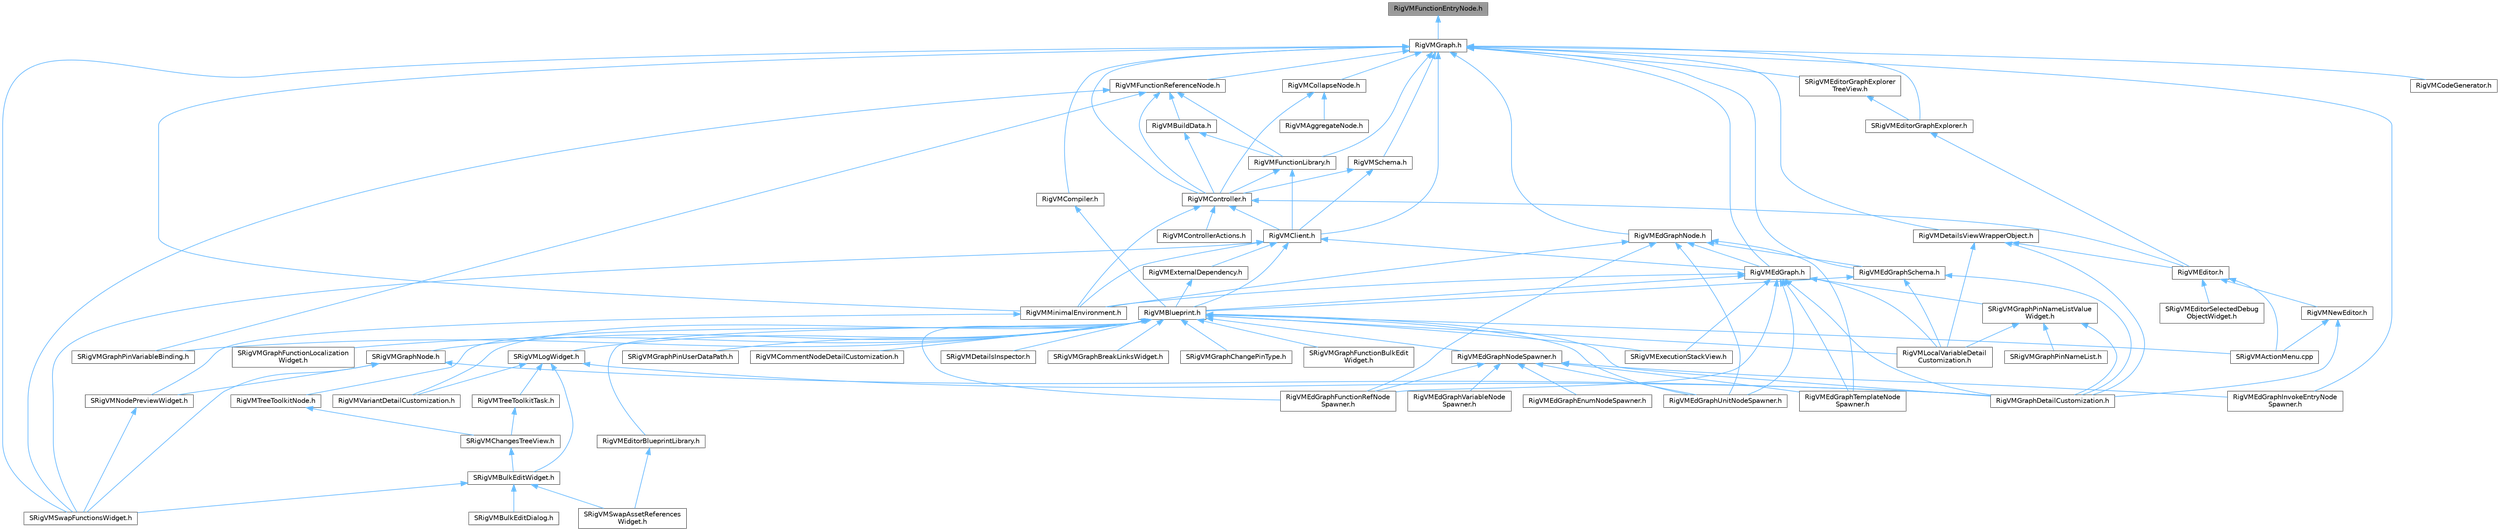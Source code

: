 digraph "RigVMFunctionEntryNode.h"
{
 // INTERACTIVE_SVG=YES
 // LATEX_PDF_SIZE
  bgcolor="transparent";
  edge [fontname=Helvetica,fontsize=10,labelfontname=Helvetica,labelfontsize=10];
  node [fontname=Helvetica,fontsize=10,shape=box,height=0.2,width=0.4];
  Node1 [id="Node000001",label="RigVMFunctionEntryNode.h",height=0.2,width=0.4,color="gray40", fillcolor="grey60", style="filled", fontcolor="black",tooltip=" "];
  Node1 -> Node2 [id="edge1_Node000001_Node000002",dir="back",color="steelblue1",style="solid",tooltip=" "];
  Node2 [id="Node000002",label="RigVMGraph.h",height=0.2,width=0.4,color="grey40", fillcolor="white", style="filled",URL="$d7/dfd/RigVMGraph_8h.html",tooltip=" "];
  Node2 -> Node3 [id="edge2_Node000002_Node000003",dir="back",color="steelblue1",style="solid",tooltip=" "];
  Node3 [id="Node000003",label="RigVMClient.h",height=0.2,width=0.4,color="grey40", fillcolor="white", style="filled",URL="$db/d93/RigVMClient_8h.html",tooltip=" "];
  Node3 -> Node4 [id="edge3_Node000003_Node000004",dir="back",color="steelblue1",style="solid",tooltip=" "];
  Node4 [id="Node000004",label="RigVMBlueprint.h",height=0.2,width=0.4,color="grey40", fillcolor="white", style="filled",URL="$df/d44/RigVMBlueprint_8h.html",tooltip=" "];
  Node4 -> Node5 [id="edge4_Node000004_Node000005",dir="back",color="steelblue1",style="solid",tooltip=" "];
  Node5 [id="Node000005",label="RigVMCommentNodeDetailCustomization.h",height=0.2,width=0.4,color="grey40", fillcolor="white", style="filled",URL="$de/ddb/RigVMCommentNodeDetailCustomization_8h.html",tooltip=" "];
  Node4 -> Node6 [id="edge5_Node000004_Node000006",dir="back",color="steelblue1",style="solid",tooltip=" "];
  Node6 [id="Node000006",label="RigVMEdGraphFunctionRefNode\lSpawner.h",height=0.2,width=0.4,color="grey40", fillcolor="white", style="filled",URL="$d3/d16/RigVMEdGraphFunctionRefNodeSpawner_8h.html",tooltip=" "];
  Node4 -> Node7 [id="edge6_Node000004_Node000007",dir="back",color="steelblue1",style="solid",tooltip=" "];
  Node7 [id="Node000007",label="RigVMEdGraphNodeSpawner.h",height=0.2,width=0.4,color="grey40", fillcolor="white", style="filled",URL="$d4/d8b/RigVMEdGraphNodeSpawner_8h.html",tooltip=" "];
  Node7 -> Node8 [id="edge7_Node000007_Node000008",dir="back",color="steelblue1",style="solid",tooltip=" "];
  Node8 [id="Node000008",label="RigVMEdGraphEnumNodeSpawner.h",height=0.2,width=0.4,color="grey40", fillcolor="white", style="filled",URL="$d3/dfd/RigVMEdGraphEnumNodeSpawner_8h.html",tooltip=" "];
  Node7 -> Node6 [id="edge8_Node000007_Node000006",dir="back",color="steelblue1",style="solid",tooltip=" "];
  Node7 -> Node9 [id="edge9_Node000007_Node000009",dir="back",color="steelblue1",style="solid",tooltip=" "];
  Node9 [id="Node000009",label="RigVMEdGraphInvokeEntryNode\lSpawner.h",height=0.2,width=0.4,color="grey40", fillcolor="white", style="filled",URL="$d9/de6/RigVMEdGraphInvokeEntryNodeSpawner_8h.html",tooltip=" "];
  Node7 -> Node10 [id="edge10_Node000007_Node000010",dir="back",color="steelblue1",style="solid",tooltip=" "];
  Node10 [id="Node000010",label="RigVMEdGraphTemplateNode\lSpawner.h",height=0.2,width=0.4,color="grey40", fillcolor="white", style="filled",URL="$d9/d6c/RigVMEdGraphTemplateNodeSpawner_8h.html",tooltip=" "];
  Node7 -> Node11 [id="edge11_Node000007_Node000011",dir="back",color="steelblue1",style="solid",tooltip=" "];
  Node11 [id="Node000011",label="RigVMEdGraphUnitNodeSpawner.h",height=0.2,width=0.4,color="grey40", fillcolor="white", style="filled",URL="$d3/d6b/RigVMEdGraphUnitNodeSpawner_8h.html",tooltip=" "];
  Node7 -> Node12 [id="edge12_Node000007_Node000012",dir="back",color="steelblue1",style="solid",tooltip=" "];
  Node12 [id="Node000012",label="RigVMEdGraphVariableNode\lSpawner.h",height=0.2,width=0.4,color="grey40", fillcolor="white", style="filled",URL="$d0/d83/RigVMEdGraphVariableNodeSpawner_8h.html",tooltip=" "];
  Node4 -> Node11 [id="edge13_Node000004_Node000011",dir="back",color="steelblue1",style="solid",tooltip=" "];
  Node4 -> Node13 [id="edge14_Node000004_Node000013",dir="back",color="steelblue1",style="solid",tooltip=" "];
  Node13 [id="Node000013",label="RigVMEditorBlueprintLibrary.h",height=0.2,width=0.4,color="grey40", fillcolor="white", style="filled",URL="$d9/d31/RigVMEditorBlueprintLibrary_8h.html",tooltip=" "];
  Node13 -> Node14 [id="edge15_Node000013_Node000014",dir="back",color="steelblue1",style="solid",tooltip=" "];
  Node14 [id="Node000014",label="SRigVMSwapAssetReferences\lWidget.h",height=0.2,width=0.4,color="grey40", fillcolor="white", style="filled",URL="$db/d3f/SRigVMSwapAssetReferencesWidget_8h.html",tooltip=" "];
  Node4 -> Node15 [id="edge16_Node000004_Node000015",dir="back",color="steelblue1",style="solid",tooltip=" "];
  Node15 [id="Node000015",label="RigVMGraphDetailCustomization.h",height=0.2,width=0.4,color="grey40", fillcolor="white", style="filled",URL="$da/d8c/RigVMGraphDetailCustomization_8h.html",tooltip=" "];
  Node4 -> Node16 [id="edge17_Node000004_Node000016",dir="back",color="steelblue1",style="solid",tooltip=" "];
  Node16 [id="Node000016",label="RigVMLocalVariableDetail\lCustomization.h",height=0.2,width=0.4,color="grey40", fillcolor="white", style="filled",URL="$de/de8/RigVMLocalVariableDetailCustomization_8h.html",tooltip=" "];
  Node4 -> Node17 [id="edge18_Node000004_Node000017",dir="back",color="steelblue1",style="solid",tooltip=" "];
  Node17 [id="Node000017",label="RigVMTreeToolkitNode.h",height=0.2,width=0.4,color="grey40", fillcolor="white", style="filled",URL="$dc/d84/RigVMTreeToolkitNode_8h.html",tooltip=" "];
  Node17 -> Node18 [id="edge19_Node000017_Node000018",dir="back",color="steelblue1",style="solid",tooltip=" "];
  Node18 [id="Node000018",label="SRigVMChangesTreeView.h",height=0.2,width=0.4,color="grey40", fillcolor="white", style="filled",URL="$dd/d83/SRigVMChangesTreeView_8h.html",tooltip=" "];
  Node18 -> Node19 [id="edge20_Node000018_Node000019",dir="back",color="steelblue1",style="solid",tooltip=" "];
  Node19 [id="Node000019",label="SRigVMBulkEditWidget.h",height=0.2,width=0.4,color="grey40", fillcolor="white", style="filled",URL="$d7/dab/SRigVMBulkEditWidget_8h.html",tooltip=" "];
  Node19 -> Node20 [id="edge21_Node000019_Node000020",dir="back",color="steelblue1",style="solid",tooltip=" "];
  Node20 [id="Node000020",label="SRigVMBulkEditDialog.h",height=0.2,width=0.4,color="grey40", fillcolor="white", style="filled",URL="$dd/d89/SRigVMBulkEditDialog_8h.html",tooltip=" "];
  Node19 -> Node14 [id="edge22_Node000019_Node000014",dir="back",color="steelblue1",style="solid",tooltip=" "];
  Node19 -> Node21 [id="edge23_Node000019_Node000021",dir="back",color="steelblue1",style="solid",tooltip=" "];
  Node21 [id="Node000021",label="SRigVMSwapFunctionsWidget.h",height=0.2,width=0.4,color="grey40", fillcolor="white", style="filled",URL="$d0/da2/SRigVMSwapFunctionsWidget_8h.html",tooltip=" "];
  Node4 -> Node22 [id="edge24_Node000004_Node000022",dir="back",color="steelblue1",style="solid",tooltip=" "];
  Node22 [id="Node000022",label="RigVMVariantDetailCustomization.h",height=0.2,width=0.4,color="grey40", fillcolor="white", style="filled",URL="$d2/db8/RigVMVariantDetailCustomization_8h.html",tooltip=" "];
  Node4 -> Node23 [id="edge25_Node000004_Node000023",dir="back",color="steelblue1",style="solid",tooltip=" "];
  Node23 [id="Node000023",label="SRigVMActionMenu.cpp",height=0.2,width=0.4,color="grey40", fillcolor="white", style="filled",URL="$dc/d4c/SRigVMActionMenu_8cpp.html",tooltip=" "];
  Node4 -> Node24 [id="edge26_Node000004_Node000024",dir="back",color="steelblue1",style="solid",tooltip=" "];
  Node24 [id="Node000024",label="SRigVMDetailsInspector.h",height=0.2,width=0.4,color="grey40", fillcolor="white", style="filled",URL="$df/dfb/SRigVMDetailsInspector_8h.html",tooltip=" "];
  Node4 -> Node25 [id="edge27_Node000004_Node000025",dir="back",color="steelblue1",style="solid",tooltip=" "];
  Node25 [id="Node000025",label="SRigVMExecutionStackView.h",height=0.2,width=0.4,color="grey40", fillcolor="white", style="filled",URL="$d9/d2b/SRigVMExecutionStackView_8h.html",tooltip=" "];
  Node4 -> Node26 [id="edge28_Node000004_Node000026",dir="back",color="steelblue1",style="solid",tooltip=" "];
  Node26 [id="Node000026",label="SRigVMGraphBreakLinksWidget.h",height=0.2,width=0.4,color="grey40", fillcolor="white", style="filled",URL="$d8/d4a/SRigVMGraphBreakLinksWidget_8h.html",tooltip=" "];
  Node4 -> Node27 [id="edge29_Node000004_Node000027",dir="back",color="steelblue1",style="solid",tooltip=" "];
  Node27 [id="Node000027",label="SRigVMGraphChangePinType.h",height=0.2,width=0.4,color="grey40", fillcolor="white", style="filled",URL="$d4/da7/SRigVMGraphChangePinType_8h.html",tooltip=" "];
  Node4 -> Node28 [id="edge30_Node000004_Node000028",dir="back",color="steelblue1",style="solid",tooltip=" "];
  Node28 [id="Node000028",label="SRigVMGraphFunctionBulkEdit\lWidget.h",height=0.2,width=0.4,color="grey40", fillcolor="white", style="filled",URL="$db/dbf/SRigVMGraphFunctionBulkEditWidget_8h.html",tooltip=" "];
  Node4 -> Node29 [id="edge31_Node000004_Node000029",dir="back",color="steelblue1",style="solid",tooltip=" "];
  Node29 [id="Node000029",label="SRigVMGraphFunctionLocalization\lWidget.h",height=0.2,width=0.4,color="grey40", fillcolor="white", style="filled",URL="$dd/d59/SRigVMGraphFunctionLocalizationWidget_8h.html",tooltip=" "];
  Node4 -> Node30 [id="edge32_Node000004_Node000030",dir="back",color="steelblue1",style="solid",tooltip=" "];
  Node30 [id="Node000030",label="SRigVMGraphNode.h",height=0.2,width=0.4,color="grey40", fillcolor="white", style="filled",URL="$d0/d1e/SRigVMGraphNode_8h.html",tooltip=" "];
  Node30 -> Node15 [id="edge33_Node000030_Node000015",dir="back",color="steelblue1",style="solid",tooltip=" "];
  Node30 -> Node31 [id="edge34_Node000030_Node000031",dir="back",color="steelblue1",style="solid",tooltip=" "];
  Node31 [id="Node000031",label="SRigVMNodePreviewWidget.h",height=0.2,width=0.4,color="grey40", fillcolor="white", style="filled",URL="$d5/d72/SRigVMNodePreviewWidget_8h.html",tooltip=" "];
  Node31 -> Node21 [id="edge35_Node000031_Node000021",dir="back",color="steelblue1",style="solid",tooltip=" "];
  Node30 -> Node21 [id="edge36_Node000030_Node000021",dir="back",color="steelblue1",style="solid",tooltip=" "];
  Node4 -> Node32 [id="edge37_Node000004_Node000032",dir="back",color="steelblue1",style="solid",tooltip=" "];
  Node32 [id="Node000032",label="SRigVMGraphPinUserDataPath.h",height=0.2,width=0.4,color="grey40", fillcolor="white", style="filled",URL="$d5/d31/SRigVMGraphPinUserDataPath_8h.html",tooltip=" "];
  Node4 -> Node33 [id="edge38_Node000004_Node000033",dir="back",color="steelblue1",style="solid",tooltip=" "];
  Node33 [id="Node000033",label="SRigVMGraphPinVariableBinding.h",height=0.2,width=0.4,color="grey40", fillcolor="white", style="filled",URL="$db/dca/SRigVMGraphPinVariableBinding_8h.html",tooltip=" "];
  Node4 -> Node34 [id="edge39_Node000004_Node000034",dir="back",color="steelblue1",style="solid",tooltip=" "];
  Node34 [id="Node000034",label="SRigVMLogWidget.h",height=0.2,width=0.4,color="grey40", fillcolor="white", style="filled",URL="$d9/dab/SRigVMLogWidget_8h.html",tooltip=" "];
  Node34 -> Node15 [id="edge40_Node000034_Node000015",dir="back",color="steelblue1",style="solid",tooltip=" "];
  Node34 -> Node35 [id="edge41_Node000034_Node000035",dir="back",color="steelblue1",style="solid",tooltip=" "];
  Node35 [id="Node000035",label="RigVMTreeToolkitTask.h",height=0.2,width=0.4,color="grey40", fillcolor="white", style="filled",URL="$d1/dd5/RigVMTreeToolkitTask_8h.html",tooltip=" "];
  Node35 -> Node18 [id="edge42_Node000035_Node000018",dir="back",color="steelblue1",style="solid",tooltip=" "];
  Node34 -> Node22 [id="edge43_Node000034_Node000022",dir="back",color="steelblue1",style="solid",tooltip=" "];
  Node34 -> Node19 [id="edge44_Node000034_Node000019",dir="back",color="steelblue1",style="solid",tooltip=" "];
  Node3 -> Node36 [id="edge45_Node000003_Node000036",dir="back",color="steelblue1",style="solid",tooltip=" "];
  Node36 [id="Node000036",label="RigVMEdGraph.h",height=0.2,width=0.4,color="grey40", fillcolor="white", style="filled",URL="$d9/d8c/RigVMEdGraph_8h.html",tooltip=" "];
  Node36 -> Node4 [id="edge46_Node000036_Node000004",dir="back",color="steelblue1",style="solid",tooltip=" "];
  Node36 -> Node6 [id="edge47_Node000036_Node000006",dir="back",color="steelblue1",style="solid",tooltip=" "];
  Node36 -> Node10 [id="edge48_Node000036_Node000010",dir="back",color="steelblue1",style="solid",tooltip=" "];
  Node36 -> Node11 [id="edge49_Node000036_Node000011",dir="back",color="steelblue1",style="solid",tooltip=" "];
  Node36 -> Node15 [id="edge50_Node000036_Node000015",dir="back",color="steelblue1",style="solid",tooltip=" "];
  Node36 -> Node16 [id="edge51_Node000036_Node000016",dir="back",color="steelblue1",style="solid",tooltip=" "];
  Node36 -> Node37 [id="edge52_Node000036_Node000037",dir="back",color="steelblue1",style="solid",tooltip=" "];
  Node37 [id="Node000037",label="RigVMMinimalEnvironment.h",height=0.2,width=0.4,color="grey40", fillcolor="white", style="filled",URL="$d4/d4a/RigVMMinimalEnvironment_8h.html",tooltip=" "];
  Node37 -> Node31 [id="edge53_Node000037_Node000031",dir="back",color="steelblue1",style="solid",tooltip=" "];
  Node36 -> Node25 [id="edge54_Node000036_Node000025",dir="back",color="steelblue1",style="solid",tooltip=" "];
  Node36 -> Node38 [id="edge55_Node000036_Node000038",dir="back",color="steelblue1",style="solid",tooltip=" "];
  Node38 [id="Node000038",label="SRigVMGraphPinNameListValue\lWidget.h",height=0.2,width=0.4,color="grey40", fillcolor="white", style="filled",URL="$dc/dac/SRigVMGraphPinNameListValueWidget_8h.html",tooltip=" "];
  Node38 -> Node15 [id="edge56_Node000038_Node000015",dir="back",color="steelblue1",style="solid",tooltip=" "];
  Node38 -> Node16 [id="edge57_Node000038_Node000016",dir="back",color="steelblue1",style="solid",tooltip=" "];
  Node38 -> Node39 [id="edge58_Node000038_Node000039",dir="back",color="steelblue1",style="solid",tooltip=" "];
  Node39 [id="Node000039",label="SRigVMGraphPinNameList.h",height=0.2,width=0.4,color="grey40", fillcolor="white", style="filled",URL="$d7/dfc/SRigVMGraphPinNameList_8h.html",tooltip=" "];
  Node3 -> Node40 [id="edge59_Node000003_Node000040",dir="back",color="steelblue1",style="solid",tooltip=" "];
  Node40 [id="Node000040",label="RigVMExternalDependency.h",height=0.2,width=0.4,color="grey40", fillcolor="white", style="filled",URL="$d2/d83/RigVMExternalDependency_8h.html",tooltip=" "];
  Node40 -> Node4 [id="edge60_Node000040_Node000004",dir="back",color="steelblue1",style="solid",tooltip=" "];
  Node3 -> Node37 [id="edge61_Node000003_Node000037",dir="back",color="steelblue1",style="solid",tooltip=" "];
  Node3 -> Node21 [id="edge62_Node000003_Node000021",dir="back",color="steelblue1",style="solid",tooltip=" "];
  Node2 -> Node41 [id="edge63_Node000002_Node000041",dir="back",color="steelblue1",style="solid",tooltip=" "];
  Node41 [id="Node000041",label="RigVMCodeGenerator.h",height=0.2,width=0.4,color="grey40", fillcolor="white", style="filled",URL="$d4/d2b/RigVMCodeGenerator_8h.html",tooltip=" "];
  Node2 -> Node42 [id="edge64_Node000002_Node000042",dir="back",color="steelblue1",style="solid",tooltip=" "];
  Node42 [id="Node000042",label="RigVMCollapseNode.h",height=0.2,width=0.4,color="grey40", fillcolor="white", style="filled",URL="$d1/d95/RigVMCollapseNode_8h.html",tooltip=" "];
  Node42 -> Node43 [id="edge65_Node000042_Node000043",dir="back",color="steelblue1",style="solid",tooltip=" "];
  Node43 [id="Node000043",label="RigVMAggregateNode.h",height=0.2,width=0.4,color="grey40", fillcolor="white", style="filled",URL="$d7/d89/RigVMAggregateNode_8h.html",tooltip=" "];
  Node42 -> Node44 [id="edge66_Node000042_Node000044",dir="back",color="steelblue1",style="solid",tooltip=" "];
  Node44 [id="Node000044",label="RigVMController.h",height=0.2,width=0.4,color="grey40", fillcolor="white", style="filled",URL="$da/d1e/RigVMController_8h.html",tooltip=" "];
  Node44 -> Node3 [id="edge67_Node000044_Node000003",dir="back",color="steelblue1",style="solid",tooltip=" "];
  Node44 -> Node45 [id="edge68_Node000044_Node000045",dir="back",color="steelblue1",style="solid",tooltip=" "];
  Node45 [id="Node000045",label="RigVMControllerActions.h",height=0.2,width=0.4,color="grey40", fillcolor="white", style="filled",URL="$d3/dc4/RigVMControllerActions_8h.html",tooltip=" "];
  Node44 -> Node46 [id="edge69_Node000044_Node000046",dir="back",color="steelblue1",style="solid",tooltip=" "];
  Node46 [id="Node000046",label="RigVMEditor.h",height=0.2,width=0.4,color="grey40", fillcolor="white", style="filled",URL="$d3/d13/RigVMEditor_8h.html",tooltip=" "];
  Node46 -> Node47 [id="edge70_Node000046_Node000047",dir="back",color="steelblue1",style="solid",tooltip=" "];
  Node47 [id="Node000047",label="RigVMNewEditor.h",height=0.2,width=0.4,color="grey40", fillcolor="white", style="filled",URL="$df/dd1/RigVMNewEditor_8h.html",tooltip=" "];
  Node47 -> Node15 [id="edge71_Node000047_Node000015",dir="back",color="steelblue1",style="solid",tooltip=" "];
  Node47 -> Node23 [id="edge72_Node000047_Node000023",dir="back",color="steelblue1",style="solid",tooltip=" "];
  Node46 -> Node23 [id="edge73_Node000046_Node000023",dir="back",color="steelblue1",style="solid",tooltip=" "];
  Node46 -> Node48 [id="edge74_Node000046_Node000048",dir="back",color="steelblue1",style="solid",tooltip=" "];
  Node48 [id="Node000048",label="SRigVMEditorSelectedDebug\lObjectWidget.h",height=0.2,width=0.4,color="grey40", fillcolor="white", style="filled",URL="$d9/dcd/SRigVMEditorSelectedDebugObjectWidget_8h.html",tooltip=" "];
  Node44 -> Node37 [id="edge75_Node000044_Node000037",dir="back",color="steelblue1",style="solid",tooltip=" "];
  Node2 -> Node49 [id="edge76_Node000002_Node000049",dir="back",color="steelblue1",style="solid",tooltip=" "];
  Node49 [id="Node000049",label="RigVMCompiler.h",height=0.2,width=0.4,color="grey40", fillcolor="white", style="filled",URL="$d7/d63/RigVMCompiler_8h.html",tooltip=" "];
  Node49 -> Node4 [id="edge77_Node000049_Node000004",dir="back",color="steelblue1",style="solid",tooltip=" "];
  Node2 -> Node44 [id="edge78_Node000002_Node000044",dir="back",color="steelblue1",style="solid",tooltip=" "];
  Node2 -> Node50 [id="edge79_Node000002_Node000050",dir="back",color="steelblue1",style="solid",tooltip=" "];
  Node50 [id="Node000050",label="RigVMDetailsViewWrapperObject.h",height=0.2,width=0.4,color="grey40", fillcolor="white", style="filled",URL="$dd/d41/RigVMDetailsViewWrapperObject_8h.html",tooltip=" "];
  Node50 -> Node46 [id="edge80_Node000050_Node000046",dir="back",color="steelblue1",style="solid",tooltip=" "];
  Node50 -> Node15 [id="edge81_Node000050_Node000015",dir="back",color="steelblue1",style="solid",tooltip=" "];
  Node50 -> Node16 [id="edge82_Node000050_Node000016",dir="back",color="steelblue1",style="solid",tooltip=" "];
  Node2 -> Node36 [id="edge83_Node000002_Node000036",dir="back",color="steelblue1",style="solid",tooltip=" "];
  Node2 -> Node9 [id="edge84_Node000002_Node000009",dir="back",color="steelblue1",style="solid",tooltip=" "];
  Node2 -> Node51 [id="edge85_Node000002_Node000051",dir="back",color="steelblue1",style="solid",tooltip=" "];
  Node51 [id="Node000051",label="RigVMEdGraphNode.h",height=0.2,width=0.4,color="grey40", fillcolor="white", style="filled",URL="$d8/dcd/RigVMEdGraphNode_8h.html",tooltip=" "];
  Node51 -> Node36 [id="edge86_Node000051_Node000036",dir="back",color="steelblue1",style="solid",tooltip=" "];
  Node51 -> Node6 [id="edge87_Node000051_Node000006",dir="back",color="steelblue1",style="solid",tooltip=" "];
  Node51 -> Node52 [id="edge88_Node000051_Node000052",dir="back",color="steelblue1",style="solid",tooltip=" "];
  Node52 [id="Node000052",label="RigVMEdGraphSchema.h",height=0.2,width=0.4,color="grey40", fillcolor="white", style="filled",URL="$dc/de3/RigVMEdGraphSchema_8h.html",tooltip=" "];
  Node52 -> Node4 [id="edge89_Node000052_Node000004",dir="back",color="steelblue1",style="solid",tooltip=" "];
  Node52 -> Node15 [id="edge90_Node000052_Node000015",dir="back",color="steelblue1",style="solid",tooltip=" "];
  Node52 -> Node16 [id="edge91_Node000052_Node000016",dir="back",color="steelblue1",style="solid",tooltip=" "];
  Node51 -> Node10 [id="edge92_Node000051_Node000010",dir="back",color="steelblue1",style="solid",tooltip=" "];
  Node51 -> Node11 [id="edge93_Node000051_Node000011",dir="back",color="steelblue1",style="solid",tooltip=" "];
  Node51 -> Node37 [id="edge94_Node000051_Node000037",dir="back",color="steelblue1",style="solid",tooltip=" "];
  Node2 -> Node52 [id="edge95_Node000002_Node000052",dir="back",color="steelblue1",style="solid",tooltip=" "];
  Node2 -> Node53 [id="edge96_Node000002_Node000053",dir="back",color="steelblue1",style="solid",tooltip=" "];
  Node53 [id="Node000053",label="RigVMFunctionLibrary.h",height=0.2,width=0.4,color="grey40", fillcolor="white", style="filled",URL="$da/d39/RigVMFunctionLibrary_8h.html",tooltip=" "];
  Node53 -> Node3 [id="edge97_Node000053_Node000003",dir="back",color="steelblue1",style="solid",tooltip=" "];
  Node53 -> Node44 [id="edge98_Node000053_Node000044",dir="back",color="steelblue1",style="solid",tooltip=" "];
  Node2 -> Node54 [id="edge99_Node000002_Node000054",dir="back",color="steelblue1",style="solid",tooltip=" "];
  Node54 [id="Node000054",label="RigVMFunctionReferenceNode.h",height=0.2,width=0.4,color="grey40", fillcolor="white", style="filled",URL="$d8/dae/RigVMFunctionReferenceNode_8h.html",tooltip=" "];
  Node54 -> Node55 [id="edge100_Node000054_Node000055",dir="back",color="steelblue1",style="solid",tooltip=" "];
  Node55 [id="Node000055",label="RigVMBuildData.h",height=0.2,width=0.4,color="grey40", fillcolor="white", style="filled",URL="$df/d5a/RigVMBuildData_8h.html",tooltip=" "];
  Node55 -> Node44 [id="edge101_Node000055_Node000044",dir="back",color="steelblue1",style="solid",tooltip=" "];
  Node55 -> Node53 [id="edge102_Node000055_Node000053",dir="back",color="steelblue1",style="solid",tooltip=" "];
  Node54 -> Node44 [id="edge103_Node000054_Node000044",dir="back",color="steelblue1",style="solid",tooltip=" "];
  Node54 -> Node53 [id="edge104_Node000054_Node000053",dir="back",color="steelblue1",style="solid",tooltip=" "];
  Node54 -> Node33 [id="edge105_Node000054_Node000033",dir="back",color="steelblue1",style="solid",tooltip=" "];
  Node54 -> Node21 [id="edge106_Node000054_Node000021",dir="back",color="steelblue1",style="solid",tooltip=" "];
  Node2 -> Node37 [id="edge107_Node000002_Node000037",dir="back",color="steelblue1",style="solid",tooltip=" "];
  Node2 -> Node56 [id="edge108_Node000002_Node000056",dir="back",color="steelblue1",style="solid",tooltip=" "];
  Node56 [id="Node000056",label="RigVMSchema.h",height=0.2,width=0.4,color="grey40", fillcolor="white", style="filled",URL="$d7/dc2/RigVMSchema_8h.html",tooltip=" "];
  Node56 -> Node3 [id="edge109_Node000056_Node000003",dir="back",color="steelblue1",style="solid",tooltip=" "];
  Node56 -> Node44 [id="edge110_Node000056_Node000044",dir="back",color="steelblue1",style="solid",tooltip=" "];
  Node2 -> Node57 [id="edge111_Node000002_Node000057",dir="back",color="steelblue1",style="solid",tooltip=" "];
  Node57 [id="Node000057",label="SRigVMEditorGraphExplorer.h",height=0.2,width=0.4,color="grey40", fillcolor="white", style="filled",URL="$db/d11/SRigVMEditorGraphExplorer_8h.html",tooltip=" "];
  Node57 -> Node46 [id="edge112_Node000057_Node000046",dir="back",color="steelblue1",style="solid",tooltip=" "];
  Node2 -> Node58 [id="edge113_Node000002_Node000058",dir="back",color="steelblue1",style="solid",tooltip=" "];
  Node58 [id="Node000058",label="SRigVMEditorGraphExplorer\lTreeView.h",height=0.2,width=0.4,color="grey40", fillcolor="white", style="filled",URL="$d8/d43/SRigVMEditorGraphExplorerTreeView_8h.html",tooltip=" "];
  Node58 -> Node57 [id="edge114_Node000058_Node000057",dir="back",color="steelblue1",style="solid",tooltip=" "];
  Node2 -> Node21 [id="edge115_Node000002_Node000021",dir="back",color="steelblue1",style="solid",tooltip=" "];
}
